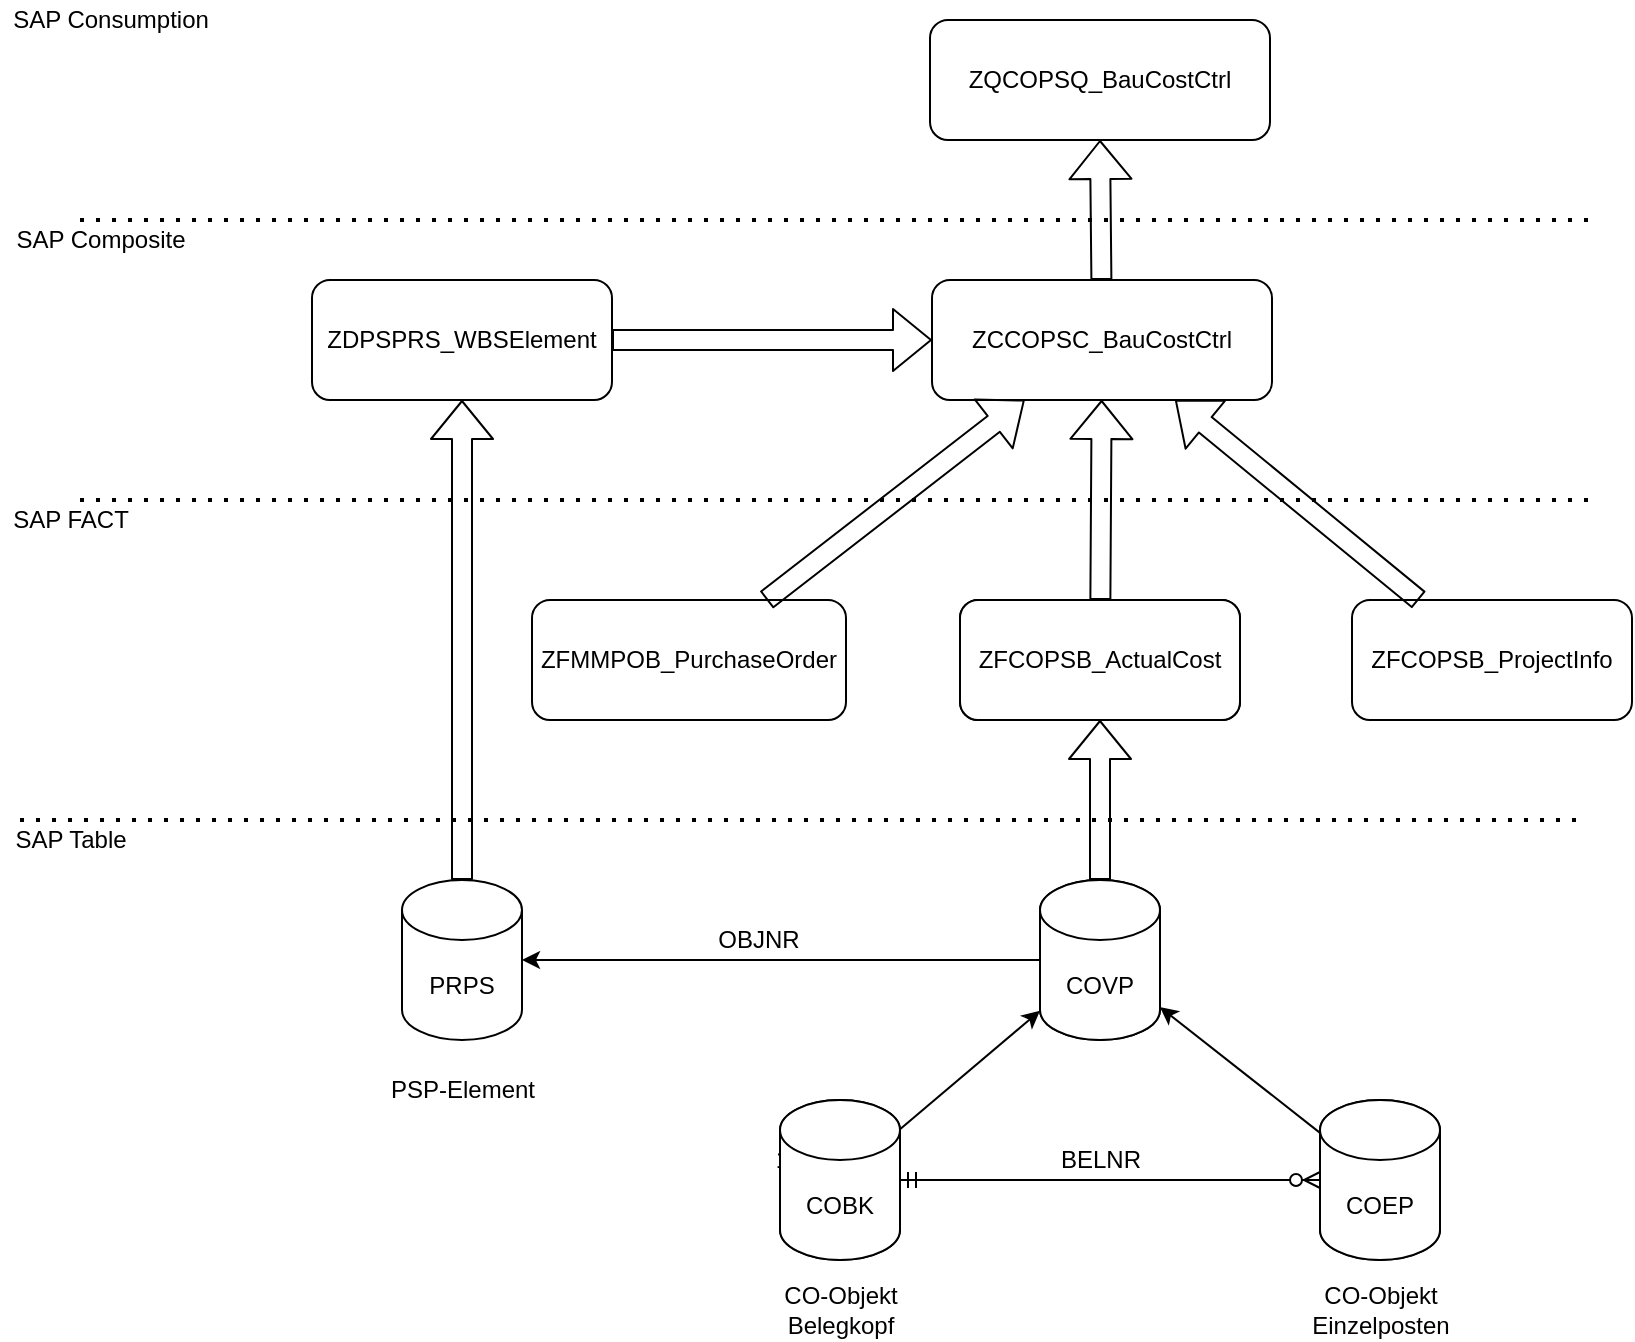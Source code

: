 <mxfile version="14.7.10" type="github">
  <diagram id="5TbdluTKNJDvcX_zOkxE" name="Page-1">
    <mxGraphModel dx="1088" dy="661" grid="1" gridSize="10" guides="1" tooltips="1" connect="1" arrows="1" fold="1" page="1" pageScale="1" pageWidth="827" pageHeight="1169" math="0" shadow="0">
      <root>
        <mxCell id="0" />
        <mxCell id="1" parent="0" />
        <mxCell id="EX3dg3MqqlWu1X2TF-9P-1" value="COVP" style="shape=cylinder3;whiteSpace=wrap;html=1;boundedLbl=1;backgroundOutline=1;size=15;" parent="1" vertex="1">
          <mxGeometry x="534" y="470" width="60" height="80" as="geometry" />
        </mxCell>
        <mxCell id="EX3dg3MqqlWu1X2TF-9P-2" value="ZICOPSB_ActualCosts" style="rounded=1;whiteSpace=wrap;html=1;" parent="1" vertex="1">
          <mxGeometry x="494" y="330" width="140" height="60" as="geometry" />
        </mxCell>
        <mxCell id="EX3dg3MqqlWu1X2TF-9P-3" value="ZDPSPRS_WBSElement" style="rounded=1;whiteSpace=wrap;html=1;" parent="1" vertex="1">
          <mxGeometry x="170" y="170" width="150" height="60" as="geometry" />
        </mxCell>
        <mxCell id="EX3dg3MqqlWu1X2TF-9P-6" value="ZCCOPSC_BauCostCtrl" style="rounded=1;whiteSpace=wrap;html=1;" parent="1" vertex="1">
          <mxGeometry x="480" y="170" width="170" height="60" as="geometry" />
        </mxCell>
        <mxCell id="EX3dg3MqqlWu1X2TF-9P-7" value="" style="shape=flexArrow;endArrow=classic;html=1;" parent="1" source="EX3dg3MqqlWu1X2TF-9P-1" target="EX3dg3MqqlWu1X2TF-9P-2" edge="1">
          <mxGeometry width="50" height="50" relative="1" as="geometry">
            <mxPoint x="243" y="470" as="sourcePoint" />
            <mxPoint x="293" y="420" as="targetPoint" />
          </mxGeometry>
        </mxCell>
        <mxCell id="EX3dg3MqqlWu1X2TF-9P-9" value="" style="shape=flexArrow;endArrow=classic;html=1;" parent="1" source="EX3dg3MqqlWu1X2TF-9P-2" target="EX3dg3MqqlWu1X2TF-9P-6" edge="1">
          <mxGeometry width="50" height="50" relative="1" as="geometry">
            <mxPoint x="529.2" y="270" as="sourcePoint" />
            <mxPoint x="633" y="120" as="targetPoint" />
          </mxGeometry>
        </mxCell>
        <mxCell id="EX3dg3MqqlWu1X2TF-9P-10" value="" style="endArrow=none;dashed=1;html=1;dashPattern=1 3;strokeWidth=2;" parent="1" edge="1">
          <mxGeometry width="50" height="50" relative="1" as="geometry">
            <mxPoint x="24" y="440" as="sourcePoint" />
            <mxPoint x="804" y="440" as="targetPoint" />
          </mxGeometry>
        </mxCell>
        <mxCell id="EX3dg3MqqlWu1X2TF-9P-11" value="SAP Table" style="text;html=1;resizable=0;autosize=1;align=center;verticalAlign=middle;points=[];fillColor=none;strokeColor=none;rounded=0;" parent="1" vertex="1">
          <mxGeometry x="14" y="440" width="70" height="20" as="geometry" />
        </mxCell>
        <mxCell id="EX3dg3MqqlWu1X2TF-9P-12" value="" style="endArrow=none;dashed=1;html=1;dashPattern=1 3;strokeWidth=2;" parent="1" edge="1">
          <mxGeometry width="50" height="50" relative="1" as="geometry">
            <mxPoint x="54" y="140" as="sourcePoint" />
            <mxPoint x="814" y="140" as="targetPoint" />
          </mxGeometry>
        </mxCell>
        <mxCell id="EX3dg3MqqlWu1X2TF-9P-13" value="SAP FACT" style="text;html=1;resizable=0;autosize=1;align=center;verticalAlign=middle;points=[];fillColor=none;strokeColor=none;rounded=0;" parent="1" vertex="1">
          <mxGeometry x="14" y="280" width="70" height="20" as="geometry" />
        </mxCell>
        <mxCell id="EX3dg3MqqlWu1X2TF-9P-14" value="" style="endArrow=none;dashed=1;html=1;dashPattern=1 3;strokeWidth=2;" parent="1" edge="1">
          <mxGeometry width="50" height="50" relative="1" as="geometry">
            <mxPoint x="54" y="280" as="sourcePoint" />
            <mxPoint x="814" y="280" as="targetPoint" />
          </mxGeometry>
        </mxCell>
        <mxCell id="EX3dg3MqqlWu1X2TF-9P-15" value="SAP Composite" style="text;html=1;resizable=0;autosize=1;align=center;verticalAlign=middle;points=[];fillColor=none;strokeColor=none;rounded=0;" parent="1" vertex="1">
          <mxGeometry x="14" y="140" width="100" height="20" as="geometry" />
        </mxCell>
        <mxCell id="EX3dg3MqqlWu1X2TF-9P-17" value="PRPS" style="shape=cylinder3;whiteSpace=wrap;html=1;boundedLbl=1;backgroundOutline=1;size=15;" parent="1" vertex="1">
          <mxGeometry x="215" y="470" width="60" height="80" as="geometry" />
        </mxCell>
        <mxCell id="EX3dg3MqqlWu1X2TF-9P-18" value="COEP" style="shape=cylinder3;whiteSpace=wrap;html=1;boundedLbl=1;backgroundOutline=1;size=15;" parent="1" vertex="1">
          <mxGeometry x="674" y="580" width="60" height="80" as="geometry" />
        </mxCell>
        <mxCell id="EX3dg3MqqlWu1X2TF-9P-19" value="COBK" style="shape=cylinder3;whiteSpace=wrap;html=1;boundedLbl=1;backgroundOutline=1;size=15;" parent="1" vertex="1">
          <mxGeometry x="404" y="580" width="60" height="80" as="geometry" />
        </mxCell>
        <mxCell id="EX3dg3MqqlWu1X2TF-9P-22" value="" style="endArrow=classic;html=1;exitX=0;exitY=0.5;exitDx=0;exitDy=0;exitPerimeter=0;entryX=1;entryY=0.5;entryDx=0;entryDy=0;entryPerimeter=0;" parent="1" source="EX3dg3MqqlWu1X2TF-9P-1" target="EX3dg3MqqlWu1X2TF-9P-17" edge="1">
          <mxGeometry width="50" height="50" relative="1" as="geometry">
            <mxPoint x="353" y="330" as="sourcePoint" />
            <mxPoint x="403" y="280" as="targetPoint" />
          </mxGeometry>
        </mxCell>
        <mxCell id="EX3dg3MqqlWu1X2TF-9P-23" value="OBJNR" style="text;html=1;align=center;verticalAlign=middle;resizable=0;points=[];autosize=1;strokeColor=none;" parent="1" vertex="1">
          <mxGeometry x="363" y="490" width="60" height="20" as="geometry" />
        </mxCell>
        <mxCell id="EX3dg3MqqlWu1X2TF-9P-26" value="" style="edgeStyle=entityRelationEdgeStyle;fontSize=12;html=1;endArrow=ERzeroToMany;startArrow=ERmandOne;" parent="1" source="EX3dg3MqqlWu1X2TF-9P-19" target="EX3dg3MqqlWu1X2TF-9P-18" edge="1">
          <mxGeometry width="100" height="100" relative="1" as="geometry">
            <mxPoint x="323" y="550" as="sourcePoint" />
            <mxPoint x="423" y="450" as="targetPoint" />
          </mxGeometry>
        </mxCell>
        <mxCell id="EX3dg3MqqlWu1X2TF-9P-27" value="" style="endArrow=classic;html=1;" parent="1" source="EX3dg3MqqlWu1X2TF-9P-19" target="EX3dg3MqqlWu1X2TF-9P-1" edge="1">
          <mxGeometry width="50" height="50" relative="1" as="geometry">
            <mxPoint x="313" y="600" as="sourcePoint" />
            <mxPoint x="363" y="550" as="targetPoint" />
          </mxGeometry>
        </mxCell>
        <mxCell id="EX3dg3MqqlWu1X2TF-9P-28" value="" style="endArrow=classic;html=1;" parent="1" source="EX3dg3MqqlWu1X2TF-9P-18" target="EX3dg3MqqlWu1X2TF-9P-1" edge="1">
          <mxGeometry width="50" height="50" relative="1" as="geometry">
            <mxPoint x="323" y="610" as="sourcePoint" />
            <mxPoint x="393" y="540" as="targetPoint" />
          </mxGeometry>
        </mxCell>
        <mxCell id="EX3dg3MqqlWu1X2TF-9P-29" value="" style="shape=flexArrow;endArrow=classic;html=1;" parent="1" source="EX3dg3MqqlWu1X2TF-9P-17" target="EX3dg3MqqlWu1X2TF-9P-3" edge="1">
          <mxGeometry width="50" height="50" relative="1" as="geometry">
            <mxPoint x="123" y="620" as="sourcePoint" />
            <mxPoint x="173" y="570" as="targetPoint" />
          </mxGeometry>
        </mxCell>
        <mxCell id="EX3dg3MqqlWu1X2TF-9P-33" value="PSP-Element" style="text;html=1;align=center;verticalAlign=middle;resizable=0;points=[];autosize=1;strokeColor=none;" parent="1" vertex="1">
          <mxGeometry x="200" y="565" width="90" height="20" as="geometry" />
        </mxCell>
        <mxCell id="EX3dg3MqqlWu1X2TF-9P-37" value="CO-Objekt&lt;br&gt;Belegkopf" style="text;html=1;align=center;verticalAlign=middle;resizable=0;points=[];autosize=1;strokeColor=none;" parent="1" vertex="1">
          <mxGeometry x="399" y="670" width="70" height="30" as="geometry" />
        </mxCell>
        <mxCell id="EX3dg3MqqlWu1X2TF-9P-38" value="CO-Objekt&lt;br&gt;Einzelposten" style="text;html=1;align=center;verticalAlign=middle;resizable=0;points=[];autosize=1;strokeColor=none;" parent="1" vertex="1">
          <mxGeometry x="664" y="670" width="80" height="30" as="geometry" />
        </mxCell>
        <mxCell id="EX3dg3MqqlWu1X2TF-9P-39" value="BELNR" style="text;html=1;align=center;verticalAlign=middle;resizable=0;points=[];autosize=1;strokeColor=none;" parent="1" vertex="1">
          <mxGeometry x="534" y="600" width="60" height="20" as="geometry" />
        </mxCell>
        <mxCell id="EX3dg3MqqlWu1X2TF-9P-40" value="1...n" style="text;html=1;align=center;verticalAlign=middle;resizable=0;points=[];autosize=1;strokeColor=none;" parent="1" vertex="1">
          <mxGeometry x="393" y="600" width="40" height="20" as="geometry" />
        </mxCell>
        <mxCell id="GqLra0BBOTVlr42I03A_-19" value="ZFCOPSB_ActualCost" style="rounded=1;whiteSpace=wrap;html=1;" parent="1" vertex="1">
          <mxGeometry x="494" y="330" width="140" height="60" as="geometry" />
        </mxCell>
        <mxCell id="GqLra0BBOTVlr42I03A_-21" value="COVP" style="shape=cylinder3;whiteSpace=wrap;html=1;boundedLbl=1;backgroundOutline=1;size=15;" parent="1" vertex="1">
          <mxGeometry x="534" y="470" width="60" height="80" as="geometry" />
        </mxCell>
        <mxCell id="GqLra0BBOTVlr42I03A_-22" value="COBK" style="shape=cylinder3;whiteSpace=wrap;html=1;boundedLbl=1;backgroundOutline=1;size=15;" parent="1" vertex="1">
          <mxGeometry x="404" y="580" width="60" height="80" as="geometry" />
        </mxCell>
        <mxCell id="GqLra0BBOTVlr42I03A_-23" value="COEP" style="shape=cylinder3;whiteSpace=wrap;html=1;boundedLbl=1;backgroundOutline=1;size=15;" parent="1" vertex="1">
          <mxGeometry x="674" y="580" width="60" height="80" as="geometry" />
        </mxCell>
        <mxCell id="GqLra0BBOTVlr42I03A_-24" value="" style="shape=flexArrow;endArrow=classic;html=1;" parent="1" source="EX3dg3MqqlWu1X2TF-9P-3" target="EX3dg3MqqlWu1X2TF-9P-6" edge="1">
          <mxGeometry width="50" height="50" relative="1" as="geometry">
            <mxPoint x="370" y="250" as="sourcePoint" />
            <mxPoint x="420" y="200" as="targetPoint" />
          </mxGeometry>
        </mxCell>
        <mxCell id="GqLra0BBOTVlr42I03A_-25" value="ZFCOPSB_ProjectInfo" style="rounded=1;whiteSpace=wrap;html=1;" parent="1" vertex="1">
          <mxGeometry x="690" y="330" width="140" height="60" as="geometry" />
        </mxCell>
        <mxCell id="GqLra0BBOTVlr42I03A_-26" value="ZFMMPOB_PurchaseOrder" style="rounded=1;whiteSpace=wrap;html=1;" parent="1" vertex="1">
          <mxGeometry x="280" y="330" width="157" height="60" as="geometry" />
        </mxCell>
        <mxCell id="GqLra0BBOTVlr42I03A_-28" value="" style="shape=flexArrow;endArrow=classic;html=1;" parent="1" source="GqLra0BBOTVlr42I03A_-26" target="EX3dg3MqqlWu1X2TF-9P-6" edge="1">
          <mxGeometry width="50" height="50" relative="1" as="geometry">
            <mxPoint x="340" y="340" as="sourcePoint" />
            <mxPoint x="390" y="290" as="targetPoint" />
          </mxGeometry>
        </mxCell>
        <mxCell id="GqLra0BBOTVlr42I03A_-29" value="" style="shape=flexArrow;endArrow=classic;html=1;" parent="1" source="GqLra0BBOTVlr42I03A_-25" target="EX3dg3MqqlWu1X2TF-9P-6" edge="1">
          <mxGeometry width="50" height="50" relative="1" as="geometry">
            <mxPoint x="710" y="310" as="sourcePoint" />
            <mxPoint x="760" y="260" as="targetPoint" />
          </mxGeometry>
        </mxCell>
        <mxCell id="MrDKrzZbw82Dkw5GakNv-1" value="ZQCOPSQ_BauCostCtrl" style="rounded=1;whiteSpace=wrap;html=1;" vertex="1" parent="1">
          <mxGeometry x="479" y="40" width="170" height="60" as="geometry" />
        </mxCell>
        <mxCell id="MrDKrzZbw82Dkw5GakNv-2" value="SAP Consumption" style="text;html=1;resizable=0;autosize=1;align=center;verticalAlign=middle;points=[];fillColor=none;strokeColor=none;rounded=0;" vertex="1" parent="1">
          <mxGeometry x="14" y="30" width="110" height="20" as="geometry" />
        </mxCell>
        <mxCell id="MrDKrzZbw82Dkw5GakNv-3" value="" style="shape=flexArrow;endArrow=classic;html=1;entryX=0.5;entryY=1;entryDx=0;entryDy=0;" edge="1" parent="1" source="EX3dg3MqqlWu1X2TF-9P-6" target="MrDKrzZbw82Dkw5GakNv-1">
          <mxGeometry width="50" height="50" relative="1" as="geometry">
            <mxPoint x="520" y="170" as="sourcePoint" />
            <mxPoint x="570" y="120" as="targetPoint" />
          </mxGeometry>
        </mxCell>
      </root>
    </mxGraphModel>
  </diagram>
</mxfile>
